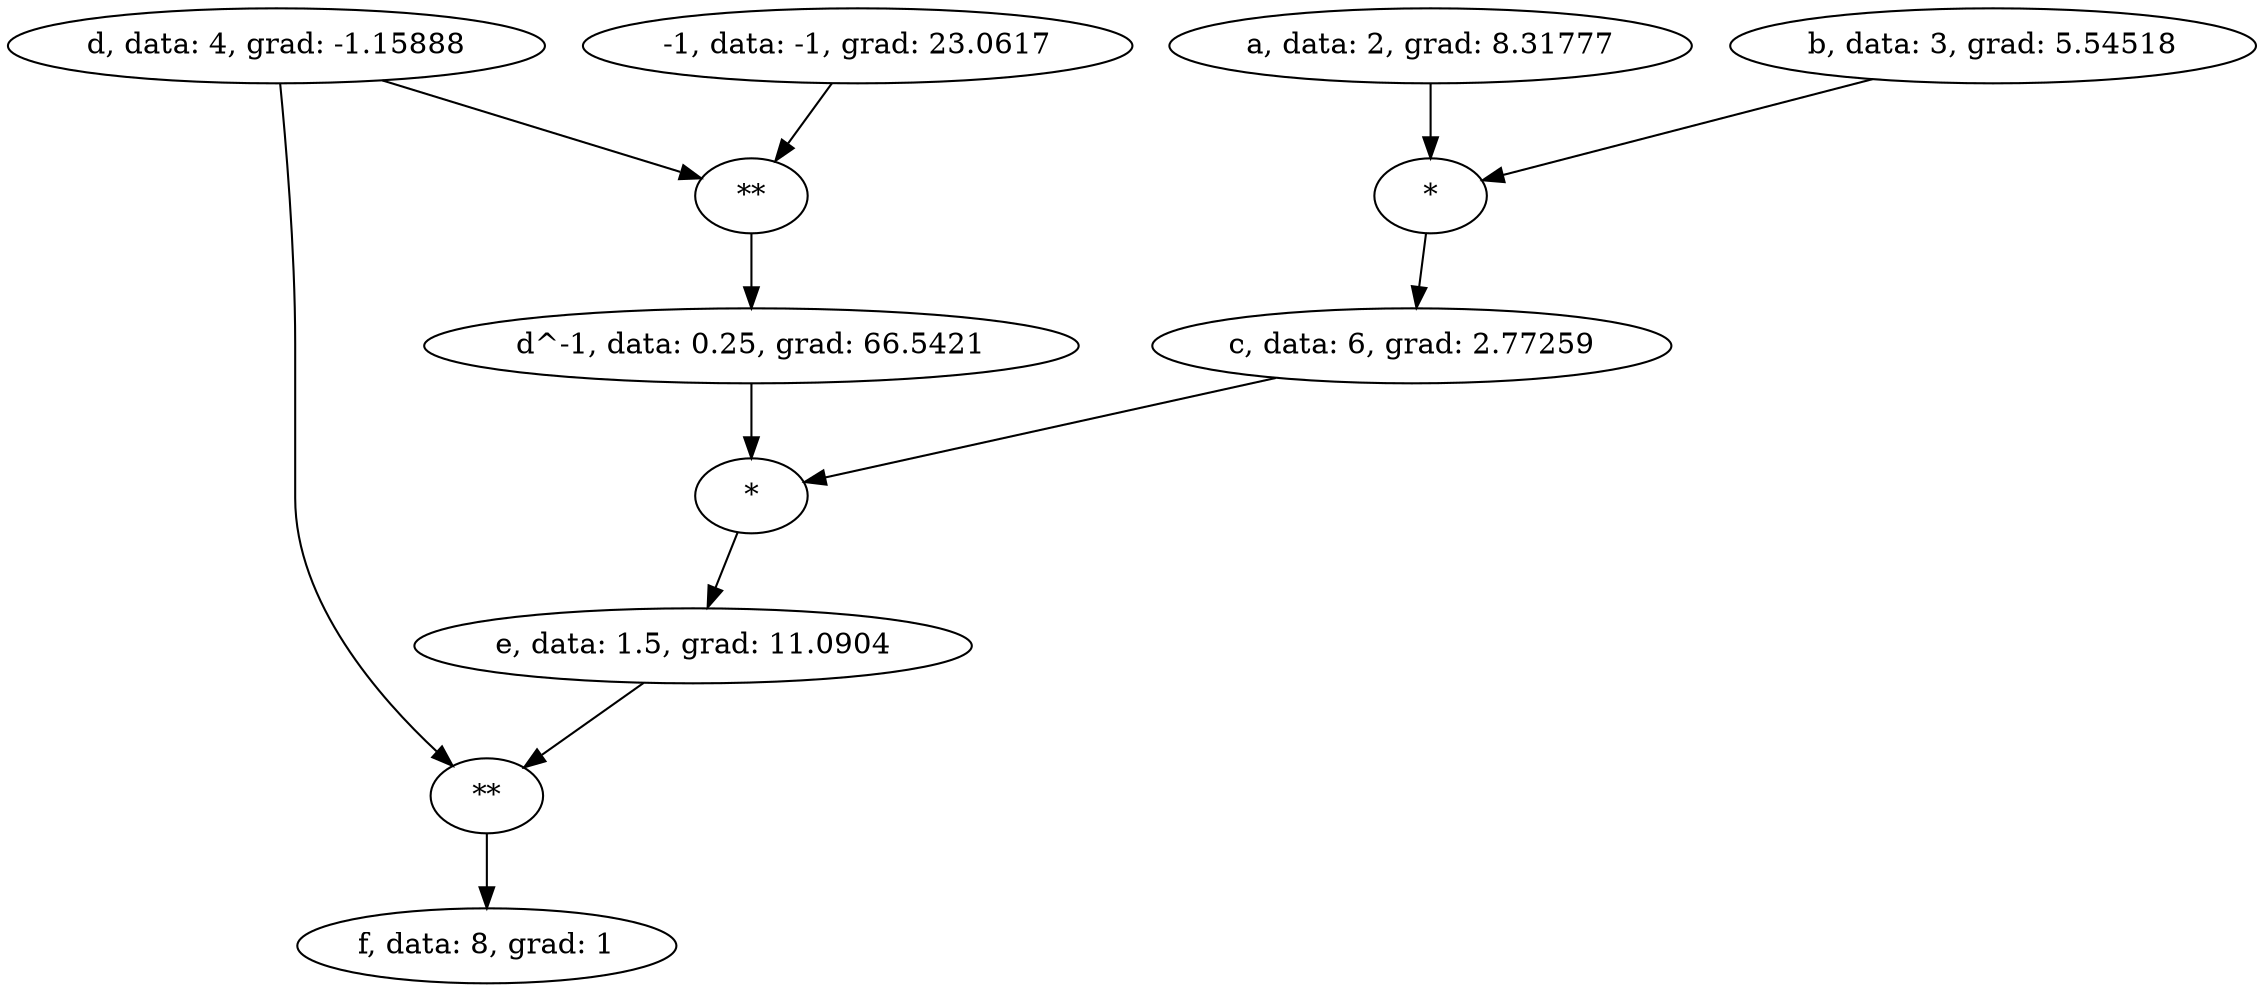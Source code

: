 digraph DAG {
    "d, data: 4, grad: -1.15888";
    "a, data: 2, grad: 8.31777";
    "b, data: 3, grad: 5.54518";
    "c, data: 6, grad: 2.77259";
    "c:*" [label="*"];
    "-1, data: -1, grad: 23.0617";
    "d^-1, data: 0.25, grad: 66.5421";
    "d^-1:**" [label="**"];
    "e, data: 1.5, grad: 11.0904";
    "e:*" [label="*"];
    "f, data: 8, grad: 1";
    "f:**" [label="**"];

    "d, data: 4, grad: -1.15888" -> "f:**";
    "a, data: 2, grad: 8.31777" -> "c:*";
    "b, data: 3, grad: 5.54518" -> "c:*";
    "c:*" -> "c, data: 6, grad: 2.77259";
    "c, data: 6, grad: 2.77259" -> "e:*";
    "d, data: 4, grad: -1.15888" -> "d^-1:**";
    "-1, data: -1, grad: 23.0617" -> "d^-1:**";
    "d^-1:**" -> "d^-1, data: 0.25, grad: 66.5421";
    "d^-1, data: 0.25, grad: 66.5421" -> "e:*";
    "e:*" -> "e, data: 1.5, grad: 11.0904";
    "e, data: 1.5, grad: 11.0904" -> "f:**";
    "f:**" -> "f, data: 8, grad: 1";
}
